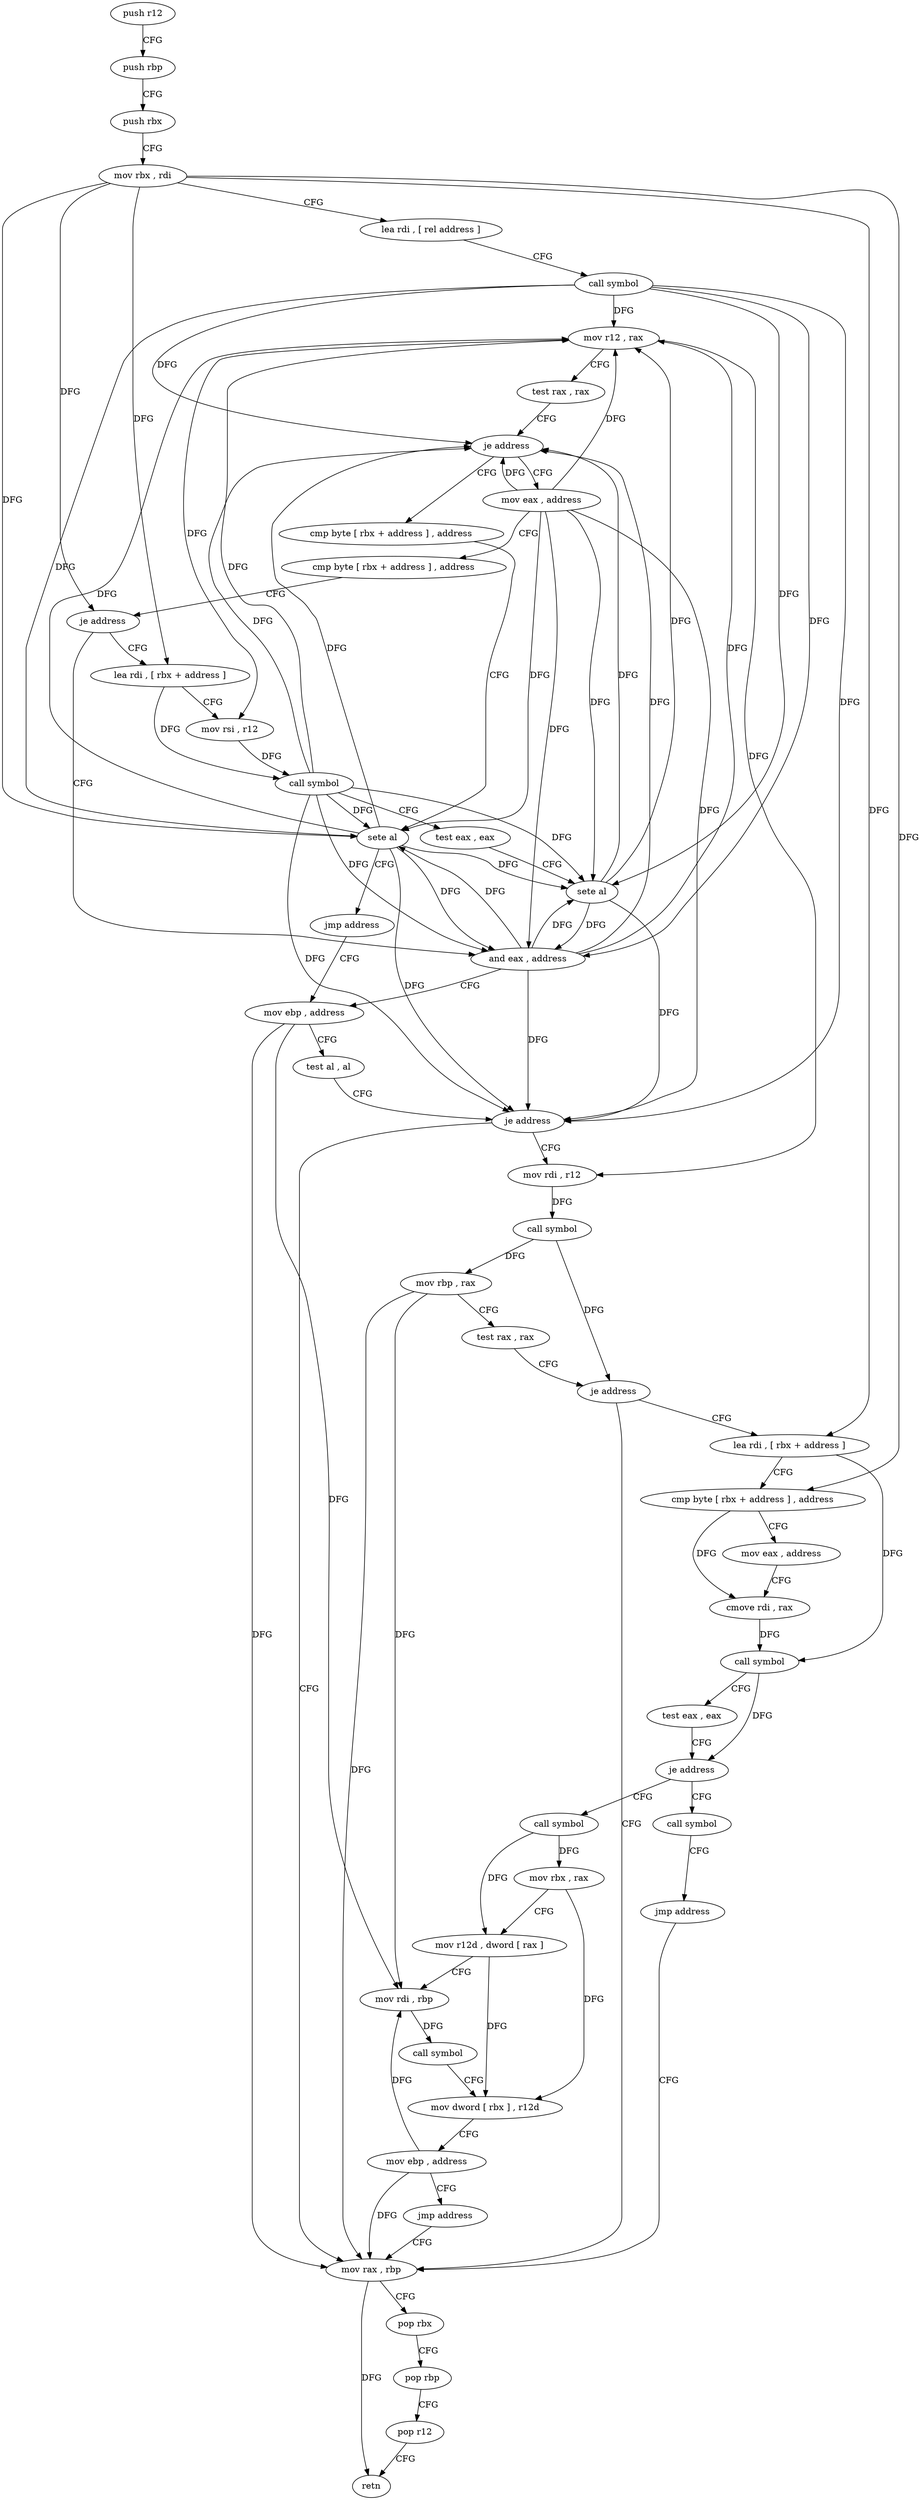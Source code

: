digraph "func" {
"276605" [label = "push r12" ]
"276607" [label = "push rbp" ]
"276608" [label = "push rbx" ]
"276609" [label = "mov rbx , rdi" ]
"276612" [label = "lea rdi , [ rel address ]" ]
"276619" [label = "call symbol" ]
"276624" [label = "mov r12 , rax" ]
"276627" [label = "test rax , rax" ]
"276630" [label = "je address" ]
"276680" [label = "cmp byte [ rbx + address ] , address" ]
"276632" [label = "mov eax , address" ]
"276684" [label = "sete al" ]
"276687" [label = "jmp address" ]
"276663" [label = "mov ebp , address" ]
"276637" [label = "cmp byte [ rbx + address ] , address" ]
"276641" [label = "je address" ]
"276660" [label = "and eax , address" ]
"276643" [label = "lea rdi , [ rbx + address ]" ]
"276668" [label = "test al , al" ]
"276670" [label = "je address" ]
"276689" [label = "mov rdi , r12" ]
"276672" [label = "mov rax , rbp" ]
"276647" [label = "mov rsi , r12" ]
"276650" [label = "call symbol" ]
"276655" [label = "test eax , eax" ]
"276657" [label = "sete al" ]
"276692" [label = "call symbol" ]
"276697" [label = "mov rbp , rax" ]
"276700" [label = "test rax , rax" ]
"276703" [label = "je address" ]
"276705" [label = "lea rdi , [ rbx + address ]" ]
"276675" [label = "pop rbx" ]
"276676" [label = "pop rbp" ]
"276677" [label = "pop r12" ]
"276679" [label = "retn" ]
"276709" [label = "cmp byte [ rbx + address ] , address" ]
"276713" [label = "mov eax , address" ]
"276718" [label = "cmove rdi , rax" ]
"276722" [label = "call symbol" ]
"276727" [label = "test eax , eax" ]
"276729" [label = "je address" ]
"276760" [label = "call symbol" ]
"276731" [label = "call symbol" ]
"276765" [label = "jmp address" ]
"276736" [label = "mov rbx , rax" ]
"276739" [label = "mov r12d , dword [ rax ]" ]
"276742" [label = "mov rdi , rbp" ]
"276745" [label = "call symbol" ]
"276750" [label = "mov dword [ rbx ] , r12d" ]
"276753" [label = "mov ebp , address" ]
"276758" [label = "jmp address" ]
"276605" -> "276607" [ label = "CFG" ]
"276607" -> "276608" [ label = "CFG" ]
"276608" -> "276609" [ label = "CFG" ]
"276609" -> "276612" [ label = "CFG" ]
"276609" -> "276684" [ label = "DFG" ]
"276609" -> "276641" [ label = "DFG" ]
"276609" -> "276643" [ label = "DFG" ]
"276609" -> "276705" [ label = "DFG" ]
"276609" -> "276709" [ label = "DFG" ]
"276612" -> "276619" [ label = "CFG" ]
"276619" -> "276624" [ label = "DFG" ]
"276619" -> "276630" [ label = "DFG" ]
"276619" -> "276684" [ label = "DFG" ]
"276619" -> "276670" [ label = "DFG" ]
"276619" -> "276660" [ label = "DFG" ]
"276619" -> "276657" [ label = "DFG" ]
"276624" -> "276627" [ label = "CFG" ]
"276624" -> "276647" [ label = "DFG" ]
"276624" -> "276689" [ label = "DFG" ]
"276627" -> "276630" [ label = "CFG" ]
"276630" -> "276680" [ label = "CFG" ]
"276630" -> "276632" [ label = "CFG" ]
"276680" -> "276684" [ label = "CFG" ]
"276632" -> "276637" [ label = "CFG" ]
"276632" -> "276624" [ label = "DFG" ]
"276632" -> "276630" [ label = "DFG" ]
"276632" -> "276684" [ label = "DFG" ]
"276632" -> "276670" [ label = "DFG" ]
"276632" -> "276660" [ label = "DFG" ]
"276632" -> "276657" [ label = "DFG" ]
"276684" -> "276687" [ label = "CFG" ]
"276684" -> "276624" [ label = "DFG" ]
"276684" -> "276630" [ label = "DFG" ]
"276684" -> "276670" [ label = "DFG" ]
"276684" -> "276660" [ label = "DFG" ]
"276684" -> "276657" [ label = "DFG" ]
"276687" -> "276663" [ label = "CFG" ]
"276663" -> "276668" [ label = "CFG" ]
"276663" -> "276672" [ label = "DFG" ]
"276663" -> "276742" [ label = "DFG" ]
"276637" -> "276641" [ label = "CFG" ]
"276641" -> "276660" [ label = "CFG" ]
"276641" -> "276643" [ label = "CFG" ]
"276660" -> "276663" [ label = "CFG" ]
"276660" -> "276624" [ label = "DFG" ]
"276660" -> "276630" [ label = "DFG" ]
"276660" -> "276670" [ label = "DFG" ]
"276660" -> "276684" [ label = "DFG" ]
"276660" -> "276657" [ label = "DFG" ]
"276643" -> "276647" [ label = "CFG" ]
"276643" -> "276650" [ label = "DFG" ]
"276668" -> "276670" [ label = "CFG" ]
"276670" -> "276689" [ label = "CFG" ]
"276670" -> "276672" [ label = "CFG" ]
"276689" -> "276692" [ label = "DFG" ]
"276672" -> "276675" [ label = "CFG" ]
"276672" -> "276679" [ label = "DFG" ]
"276647" -> "276650" [ label = "DFG" ]
"276650" -> "276655" [ label = "CFG" ]
"276650" -> "276624" [ label = "DFG" ]
"276650" -> "276630" [ label = "DFG" ]
"276650" -> "276670" [ label = "DFG" ]
"276650" -> "276660" [ label = "DFG" ]
"276650" -> "276684" [ label = "DFG" ]
"276650" -> "276657" [ label = "DFG" ]
"276655" -> "276657" [ label = "CFG" ]
"276657" -> "276660" [ label = "DFG" ]
"276657" -> "276624" [ label = "DFG" ]
"276657" -> "276630" [ label = "DFG" ]
"276657" -> "276670" [ label = "DFG" ]
"276692" -> "276697" [ label = "DFG" ]
"276692" -> "276703" [ label = "DFG" ]
"276697" -> "276700" [ label = "CFG" ]
"276697" -> "276672" [ label = "DFG" ]
"276697" -> "276742" [ label = "DFG" ]
"276700" -> "276703" [ label = "CFG" ]
"276703" -> "276672" [ label = "CFG" ]
"276703" -> "276705" [ label = "CFG" ]
"276705" -> "276709" [ label = "CFG" ]
"276705" -> "276722" [ label = "DFG" ]
"276675" -> "276676" [ label = "CFG" ]
"276676" -> "276677" [ label = "CFG" ]
"276677" -> "276679" [ label = "CFG" ]
"276709" -> "276713" [ label = "CFG" ]
"276709" -> "276718" [ label = "DFG" ]
"276713" -> "276718" [ label = "CFG" ]
"276718" -> "276722" [ label = "DFG" ]
"276722" -> "276727" [ label = "CFG" ]
"276722" -> "276729" [ label = "DFG" ]
"276727" -> "276729" [ label = "CFG" ]
"276729" -> "276760" [ label = "CFG" ]
"276729" -> "276731" [ label = "CFG" ]
"276760" -> "276765" [ label = "CFG" ]
"276731" -> "276736" [ label = "DFG" ]
"276731" -> "276739" [ label = "DFG" ]
"276765" -> "276672" [ label = "CFG" ]
"276736" -> "276739" [ label = "CFG" ]
"276736" -> "276750" [ label = "DFG" ]
"276739" -> "276742" [ label = "CFG" ]
"276739" -> "276750" [ label = "DFG" ]
"276742" -> "276745" [ label = "DFG" ]
"276745" -> "276750" [ label = "CFG" ]
"276750" -> "276753" [ label = "CFG" ]
"276753" -> "276758" [ label = "CFG" ]
"276753" -> "276672" [ label = "DFG" ]
"276753" -> "276742" [ label = "DFG" ]
"276758" -> "276672" [ label = "CFG" ]
}
